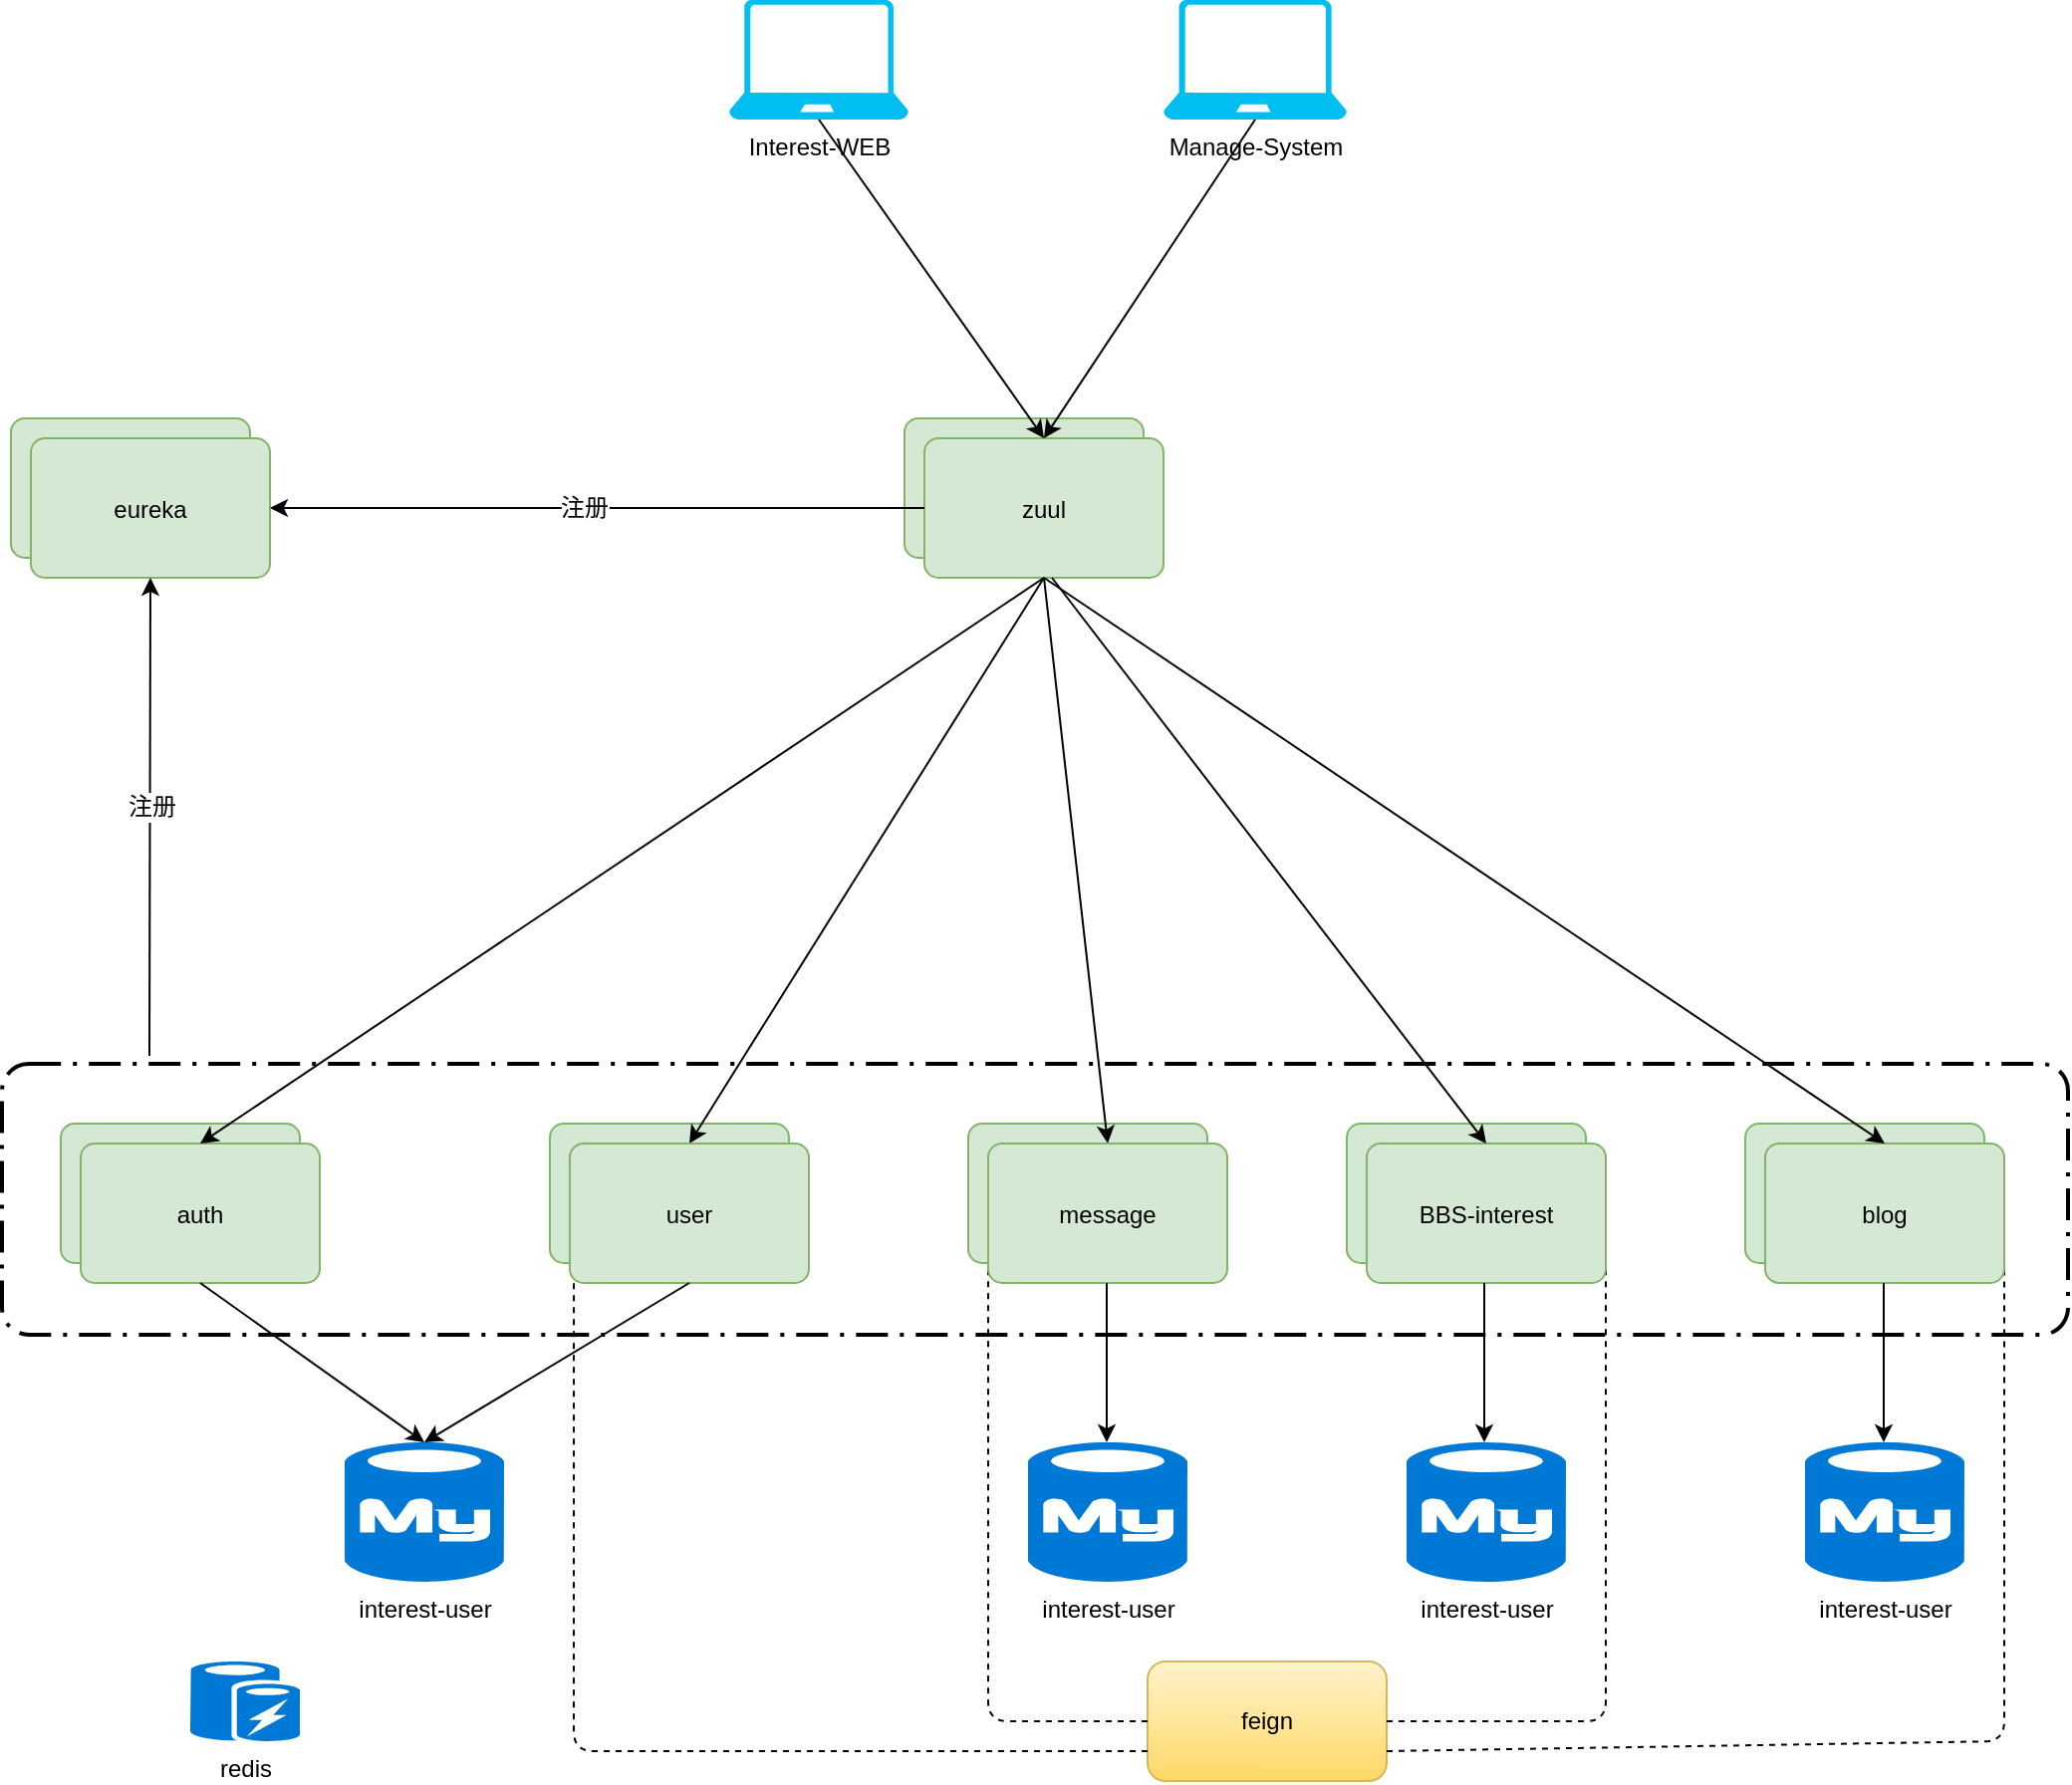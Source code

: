 <mxfile version="10.5.9" type="github"><diagram id="BwY9srq7fTIjP5G7jjD2" name="Page-1"><mxGraphModel dx="2663" dy="1122" grid="1" gridSize="10" guides="1" tooltips="1" connect="1" arrows="1" fold="1" page="1" pageScale="1" pageWidth="827" pageHeight="1169" math="0" shadow="0"><root><mxCell id="0"/><mxCell id="1" parent="0"/><mxCell id="-KnuHClfnF_JSqVidbub-6" value="user-and-auth" style="rounded=1;arcSize=10;strokeColor=#82b366;fillColor=#d5e8d4;" parent="1" vertex="1"><mxGeometry x="-252" y="914" width="120" height="70" as="geometry"/></mxCell><mxCell id="-KnuHClfnF_JSqVidbub-11" value="message" style="rounded=1;arcSize=10;strokeColor=#82b366;fillColor=#d5e8d4;" parent="1" vertex="1"><mxGeometry x="-42" y="914" width="120" height="70" as="geometry"/></mxCell><mxCell id="-KnuHClfnF_JSqVidbub-12" value="BBS-interest" style="rounded=1;arcSize=10;strokeColor=#82b366;fillColor=#d5e8d4;" parent="1" vertex="1"><mxGeometry x="148" y="914" width="120" height="70" as="geometry"/></mxCell><mxCell id="-KnuHClfnF_JSqVidbub-13" value="blog" style="rounded=1;arcSize=10;strokeColor=#82b366;fillColor=#d5e8d4;" parent="1" vertex="1"><mxGeometry x="348" y="914" width="120" height="70" as="geometry"/></mxCell><mxCell id="-KnuHClfnF_JSqVidbub-25" value="eureka" style="rounded=1;arcSize=10;strokeColor=#82b366;fillColor=#d5e8d4;" parent="1" vertex="1"><mxGeometry x="-522.5" y="560" width="120" height="70" as="geometry"/></mxCell><mxCell id="-KnuHClfnF_JSqVidbub-26" value="zuul" style="rounded=1;arcSize=10;strokeColor=#82b366;fillColor=#d5e8d4;" parent="1" vertex="1"><mxGeometry x="-74" y="560" width="120" height="70" as="geometry"/></mxCell><mxCell id="-KnuHClfnF_JSqVidbub-27" value="eureka" style="rounded=1;arcSize=10;strokeColor=#82b366;fillColor=#d5e8d4;" parent="1" vertex="1"><mxGeometry x="-512.5" y="570" width="120" height="70" as="geometry"/></mxCell><mxCell id="-KnuHClfnF_JSqVidbub-28" value="zuul" style="rounded=1;arcSize=10;strokeColor=#82b366;fillColor=#d5e8d4;" parent="1" vertex="1"><mxGeometry x="-64" y="570" width="120" height="70" as="geometry"/></mxCell><mxCell id="-KnuHClfnF_JSqVidbub-29" value="redis" style="shadow=0;dashed=0;html=1;strokeColor=none;fillColor=#0079D6;labelPosition=center;verticalLabelPosition=bottom;verticalAlign=top;align=center;shape=mxgraph.azure.azure_cache;" parent="1" vertex="1"><mxGeometry x="-432.5" y="1184" width="55" height="40" as="geometry"/></mxCell><mxCell id="-KnuHClfnF_JSqVidbub-34" value="interest-user" style="shadow=0;dashed=0;html=1;strokeColor=none;fillColor=#0079D6;labelPosition=center;verticalLabelPosition=bottom;verticalAlign=top;align=center;shape=mxgraph.azure.mysql_database;" parent="1" vertex="1"><mxGeometry x="-12" y="1074" width="80" height="70" as="geometry"/></mxCell><mxCell id="-KnuHClfnF_JSqVidbub-35" value="interest-user" style="shadow=0;dashed=0;html=1;strokeColor=none;fillColor=#0079D6;labelPosition=center;verticalLabelPosition=bottom;verticalAlign=top;align=center;shape=mxgraph.azure.mysql_database;" parent="1" vertex="1"><mxGeometry x="178" y="1074" width="80" height="70" as="geometry"/></mxCell><mxCell id="-KnuHClfnF_JSqVidbub-36" value="interest-user" style="shadow=0;dashed=0;html=1;strokeColor=none;fillColor=#0079D6;labelPosition=center;verticalLabelPosition=bottom;verticalAlign=top;align=center;shape=mxgraph.azure.mysql_database;" parent="1" vertex="1"><mxGeometry x="378" y="1074" width="80" height="70" as="geometry"/></mxCell><mxCell id="-KnuHClfnF_JSqVidbub-39" value="feign" style="rounded=1;whiteSpace=wrap;html=1;gradientColor=#ffd966;fillColor=#fff2cc;strokeColor=#d6b656;" parent="1" vertex="1"><mxGeometry x="48" y="1184" width="120" height="60" as="geometry"/></mxCell><mxCell id="-KnuHClfnF_JSqVidbub-40" value="" style="endArrow=none;dashed=1;html=1;entryX=0.017;entryY=0.386;entryDx=0;entryDy=0;exitX=0;exitY=0.75;exitDx=0;exitDy=0;entryPerimeter=0;" parent="1" source="-KnuHClfnF_JSqVidbub-39" target="-KnuHClfnF_JSqVidbub-80" edge="1"><mxGeometry width="50" height="50" relative="1" as="geometry"><mxPoint x="-202" y="1264" as="sourcePoint"/><mxPoint x="-152" y="1214" as="targetPoint"/><Array as="points"><mxPoint x="-240" y="1229"/></Array></mxGeometry></mxCell><mxCell id="-KnuHClfnF_JSqVidbub-41" value="" style="endArrow=none;dashed=1;html=1;entryX=0;entryY=0.5;entryDx=0;entryDy=0;exitX=0;exitY=0.5;exitDx=0;exitDy=0;" parent="1" source="-KnuHClfnF_JSqVidbub-39" target="-KnuHClfnF_JSqVidbub-81" edge="1"><mxGeometry width="50" height="50" relative="1" as="geometry"><mxPoint x="-42" y="1184" as="sourcePoint"/><mxPoint x="-12" y="984" as="targetPoint"/><Array as="points"><mxPoint x="-32" y="1214"/></Array></mxGeometry></mxCell><mxCell id="-KnuHClfnF_JSqVidbub-42" value="" style="endArrow=none;dashed=1;html=1;entryX=1;entryY=0.5;entryDx=0;entryDy=0;exitX=1;exitY=0.5;exitDx=0;exitDy=0;" parent="1" source="-KnuHClfnF_JSqVidbub-39" target="-KnuHClfnF_JSqVidbub-82" edge="1"><mxGeometry width="50" height="50" relative="1" as="geometry"><mxPoint x="-282" y="1314" as="sourcePoint"/><mxPoint x="-232" y="1264" as="targetPoint"/><Array as="points"><mxPoint x="278" y="1214"/></Array></mxGeometry></mxCell><mxCell id="-KnuHClfnF_JSqVidbub-43" value="" style="endArrow=none;dashed=1;html=1;entryX=1;entryY=0.5;entryDx=0;entryDy=0;exitX=1;exitY=0.75;exitDx=0;exitDy=0;" parent="1" source="-KnuHClfnF_JSqVidbub-39" target="-KnuHClfnF_JSqVidbub-83" edge="1"><mxGeometry width="50" height="50" relative="1" as="geometry"><mxPoint x="-282" y="1314" as="sourcePoint"/><mxPoint x="-232" y="1264" as="targetPoint"/><Array as="points"><mxPoint x="478" y="1224"/></Array></mxGeometry></mxCell><mxCell id="-KnuHClfnF_JSqVidbub-50" value="Interest-WEB" style="verticalLabelPosition=bottom;html=1;verticalAlign=top;align=center;strokeColor=none;fillColor=#00BEF2;shape=mxgraph.azure.laptop;" parent="1" vertex="1"><mxGeometry x="-162" y="350" width="90" height="60" as="geometry"/></mxCell><mxCell id="-KnuHClfnF_JSqVidbub-58" value="Manage-System" style="verticalLabelPosition=bottom;html=1;verticalAlign=top;align=center;strokeColor=none;fillColor=#00BEF2;shape=mxgraph.azure.laptop;" parent="1" vertex="1"><mxGeometry x="56" y="350" width="92" height="60" as="geometry"/></mxCell><mxCell id="-KnuHClfnF_JSqVidbub-60" value="" style="endArrow=classic;html=1;exitX=0.5;exitY=1;exitDx=0;exitDy=0;exitPerimeter=0;entryX=0.5;entryY=0;entryDx=0;entryDy=0;" parent="1" source="-KnuHClfnF_JSqVidbub-50" target="-KnuHClfnF_JSqVidbub-28" edge="1"><mxGeometry width="50" height="50" relative="1" as="geometry"><mxPoint x="-82" y="510" as="sourcePoint"/><mxPoint x="-32" y="460" as="targetPoint"/></mxGeometry></mxCell><mxCell id="-KnuHClfnF_JSqVidbub-61" value="" style="endArrow=classic;html=1;entryX=0.5;entryY=0;entryDx=0;entryDy=0;exitX=0.5;exitY=1;exitDx=0;exitDy=0;exitPerimeter=0;" parent="1" source="-KnuHClfnF_JSqVidbub-58" target="-KnuHClfnF_JSqVidbub-28" edge="1"><mxGeometry width="50" height="50" relative="1" as="geometry"><mxPoint x="-112" y="740" as="sourcePoint"/><mxPoint x="-62" y="690" as="targetPoint"/></mxGeometry></mxCell><mxCell id="-KnuHClfnF_JSqVidbub-64" value="" style="endArrow=classic;html=1;entryX=0.5;entryY=1;entryDx=0;entryDy=0;" parent="1" target="-KnuHClfnF_JSqVidbub-27" edge="1"><mxGeometry width="50" height="50" relative="1" as="geometry"><mxPoint x="-453" y="880" as="sourcePoint"/><mxPoint x="-25" y="881" as="targetPoint"/></mxGeometry></mxCell><mxCell id="-KnuHClfnF_JSqVidbub-65" value="注册" style="text;html=1;resizable=0;points=[];align=center;verticalAlign=middle;labelBackgroundColor=#ffffff;" parent="-KnuHClfnF_JSqVidbub-64" vertex="1" connectable="0"><mxGeometry x="0.043" relative="1" as="geometry"><mxPoint as="offset"/></mxGeometry></mxCell><mxCell id="-KnuHClfnF_JSqVidbub-66" value="" style="endArrow=classic;html=1;entryX=1;entryY=0.5;entryDx=0;entryDy=0;exitX=0;exitY=0.5;exitDx=0;exitDy=0;" parent="1" source="-KnuHClfnF_JSqVidbub-28" target="-KnuHClfnF_JSqVidbub-27" edge="1"><mxGeometry width="50" height="50" relative="1" as="geometry"><mxPoint x="-212.5" y="690" as="sourcePoint"/><mxPoint x="-62.5" y="790" as="targetPoint"/></mxGeometry></mxCell><mxCell id="-KnuHClfnF_JSqVidbub-67" value="注册" style="text;html=1;resizable=0;points=[];align=center;verticalAlign=middle;labelBackgroundColor=#ffffff;" parent="-KnuHClfnF_JSqVidbub-66" vertex="1" connectable="0"><mxGeometry x="0.043" relative="1" as="geometry"><mxPoint as="offset"/></mxGeometry></mxCell><mxCell id="-KnuHClfnF_JSqVidbub-75" value="" style="endArrow=classic;html=1;entryX=0.5;entryY=0;entryDx=0;entryDy=0;exitX=0.5;exitY=1;exitDx=0;exitDy=0;" parent="1" source="-KnuHClfnF_JSqVidbub-28" target="-KnuHClfnF_JSqVidbub-80" edge="1"><mxGeometry width="50" height="50" relative="1" as="geometry"><mxPoint x="313" y="500" as="sourcePoint"/><mxPoint x="363" y="450" as="targetPoint"/></mxGeometry></mxCell><mxCell id="-KnuHClfnF_JSqVidbub-76" value="" style="endArrow=classic;html=1;entryX=0.5;entryY=0;entryDx=0;entryDy=0;exitX=0.5;exitY=1;exitDx=0;exitDy=0;" parent="1" source="-KnuHClfnF_JSqVidbub-28" target="-KnuHClfnF_JSqVidbub-81" edge="1"><mxGeometry width="50" height="50" relative="1" as="geometry"><mxPoint x="428" y="430" as="sourcePoint"/><mxPoint x="123" y="609" as="targetPoint"/></mxGeometry></mxCell><mxCell id="-KnuHClfnF_JSqVidbub-80" value="user" style="rounded=1;arcSize=10;strokeColor=#82b366;fillColor=#d5e8d4;" parent="1" vertex="1"><mxGeometry x="-242" y="924" width="120" height="70" as="geometry"/></mxCell><mxCell id="-KnuHClfnF_JSqVidbub-81" value="message" style="rounded=1;arcSize=10;strokeColor=#82b366;fillColor=#d5e8d4;" parent="1" vertex="1"><mxGeometry x="-32" y="924" width="120" height="70" as="geometry"/></mxCell><mxCell id="-KnuHClfnF_JSqVidbub-82" value="BBS-interest" style="rounded=1;arcSize=10;strokeColor=#82b366;fillColor=#d5e8d4;" parent="1" vertex="1"><mxGeometry x="158" y="924" width="120" height="70" as="geometry"/></mxCell><mxCell id="-KnuHClfnF_JSqVidbub-83" value="blog" style="rounded=1;arcSize=10;strokeColor=#82b366;fillColor=#d5e8d4;" parent="1" vertex="1"><mxGeometry x="358" y="924" width="120" height="70" as="geometry"/></mxCell><mxCell id="-KnuHClfnF_JSqVidbub-84" value="" style="endArrow=classic;html=1;exitX=0.5;exitY=1;exitDx=0;exitDy=0;entryX=0.5;entryY=0;entryDx=0;entryDy=0;entryPerimeter=0;" parent="1" source="-KnuHClfnF_JSqVidbub-80" target="aS29Momtqbu1bqE9B8Pu-6" edge="1"><mxGeometry width="50" height="50" relative="1" as="geometry"><mxPoint x="-170" y="1184" as="sourcePoint"/><mxPoint x="-182" y="1074" as="targetPoint"/></mxGeometry></mxCell><mxCell id="-KnuHClfnF_JSqVidbub-85" value="" style="endArrow=classic;html=1;exitX=0.5;exitY=1;exitDx=0;exitDy=0;entryX=0.5;entryY=0;entryDx=0;entryDy=0;entryPerimeter=0;" parent="1" edge="1"><mxGeometry width="50" height="50" relative="1" as="geometry"><mxPoint x="27.5" y="994" as="sourcePoint"/><mxPoint x="27.5" y="1074" as="targetPoint"/></mxGeometry></mxCell><mxCell id="-KnuHClfnF_JSqVidbub-86" value="" style="endArrow=classic;html=1;exitX=0.5;exitY=1;exitDx=0;exitDy=0;entryX=0.5;entryY=0;entryDx=0;entryDy=0;entryPerimeter=0;" parent="1" edge="1"><mxGeometry width="50" height="50" relative="1" as="geometry"><mxPoint x="217" y="994" as="sourcePoint"/><mxPoint x="217" y="1074" as="targetPoint"/></mxGeometry></mxCell><mxCell id="-KnuHClfnF_JSqVidbub-87" value="" style="endArrow=classic;html=1;exitX=0.5;exitY=1;exitDx=0;exitDy=0;entryX=0.5;entryY=0;entryDx=0;entryDy=0;entryPerimeter=0;" parent="1" edge="1"><mxGeometry width="50" height="50" relative="1" as="geometry"><mxPoint x="417.5" y="994" as="sourcePoint"/><mxPoint x="417.5" y="1074" as="targetPoint"/></mxGeometry></mxCell><mxCell id="aS29Momtqbu1bqE9B8Pu-5" value="blog" style="rounded=1;arcSize=10;strokeColor=#82b366;fillColor=#d5e8d4;" vertex="1" parent="1"><mxGeometry x="-497.5" y="914" width="120" height="70" as="geometry"/></mxCell><mxCell id="aS29Momtqbu1bqE9B8Pu-6" value="interest-user" style="shadow=0;dashed=0;html=1;strokeColor=none;fillColor=#0079D6;labelPosition=center;verticalLabelPosition=bottom;verticalAlign=top;align=center;shape=mxgraph.azure.mysql_database;" vertex="1" parent="1"><mxGeometry x="-355" y="1074" width="80" height="70" as="geometry"/></mxCell><mxCell id="aS29Momtqbu1bqE9B8Pu-7" value="auth" style="rounded=1;arcSize=10;strokeColor=#82b366;fillColor=#d5e8d4;" vertex="1" parent="1"><mxGeometry x="-487.5" y="924" width="120" height="70" as="geometry"/></mxCell><mxCell id="aS29Momtqbu1bqE9B8Pu-8" value="" style="endArrow=classic;html=1;exitX=0.5;exitY=1;exitDx=0;exitDy=0;entryX=0.5;entryY=0;entryDx=0;entryDy=0;entryPerimeter=0;" edge="1" parent="1" source="aS29Momtqbu1bqE9B8Pu-7" target="aS29Momtqbu1bqE9B8Pu-6"><mxGeometry width="50" height="50" relative="1" as="geometry"><mxPoint x="-405.5" y="994" as="sourcePoint"/><mxPoint x="-405.5" y="1074" as="targetPoint"/></mxGeometry></mxCell><mxCell id="aS29Momtqbu1bqE9B8Pu-9" value="" style="endArrow=classic;html=1;entryX=0.5;entryY=0;entryDx=0;entryDy=0;exitX=0.5;exitY=1;exitDx=0;exitDy=0;" edge="1" parent="1" source="-KnuHClfnF_JSqVidbub-28" target="aS29Momtqbu1bqE9B8Pu-7"><mxGeometry width="50" height="50" relative="1" as="geometry"><mxPoint x="7" y="650" as="sourcePoint"/><mxPoint x="-171" y="934" as="targetPoint"/></mxGeometry></mxCell><mxCell id="aS29Momtqbu1bqE9B8Pu-10" value="" style="endArrow=classic;html=1;entryX=0.5;entryY=0;entryDx=0;entryDy=0;" edge="1" parent="1" target="-KnuHClfnF_JSqVidbub-82"><mxGeometry width="50" height="50" relative="1" as="geometry"><mxPoint y="640" as="sourcePoint"/><mxPoint x="-161" y="944" as="targetPoint"/></mxGeometry></mxCell><mxCell id="aS29Momtqbu1bqE9B8Pu-11" value="" style="endArrow=classic;html=1;entryX=0.5;entryY=0;entryDx=0;entryDy=0;exitX=0.5;exitY=1;exitDx=0;exitDy=0;" edge="1" parent="1" source="-KnuHClfnF_JSqVidbub-28" target="-KnuHClfnF_JSqVidbub-83"><mxGeometry width="50" height="50" relative="1" as="geometry"><mxPoint x="27" y="670" as="sourcePoint"/><mxPoint x="-151" y="954" as="targetPoint"/></mxGeometry></mxCell><mxCell id="aS29Momtqbu1bqE9B8Pu-12" value="" style="rounded=1;arcSize=10;dashed=1;strokeColor=#000000;fillColor=none;gradientColor=none;dashPattern=8 3 1 3;strokeWidth=2;" vertex="1" parent="1"><mxGeometry x="-527" y="884" width="1037" height="136" as="geometry"/></mxCell></root></mxGraphModel></diagram></mxfile>